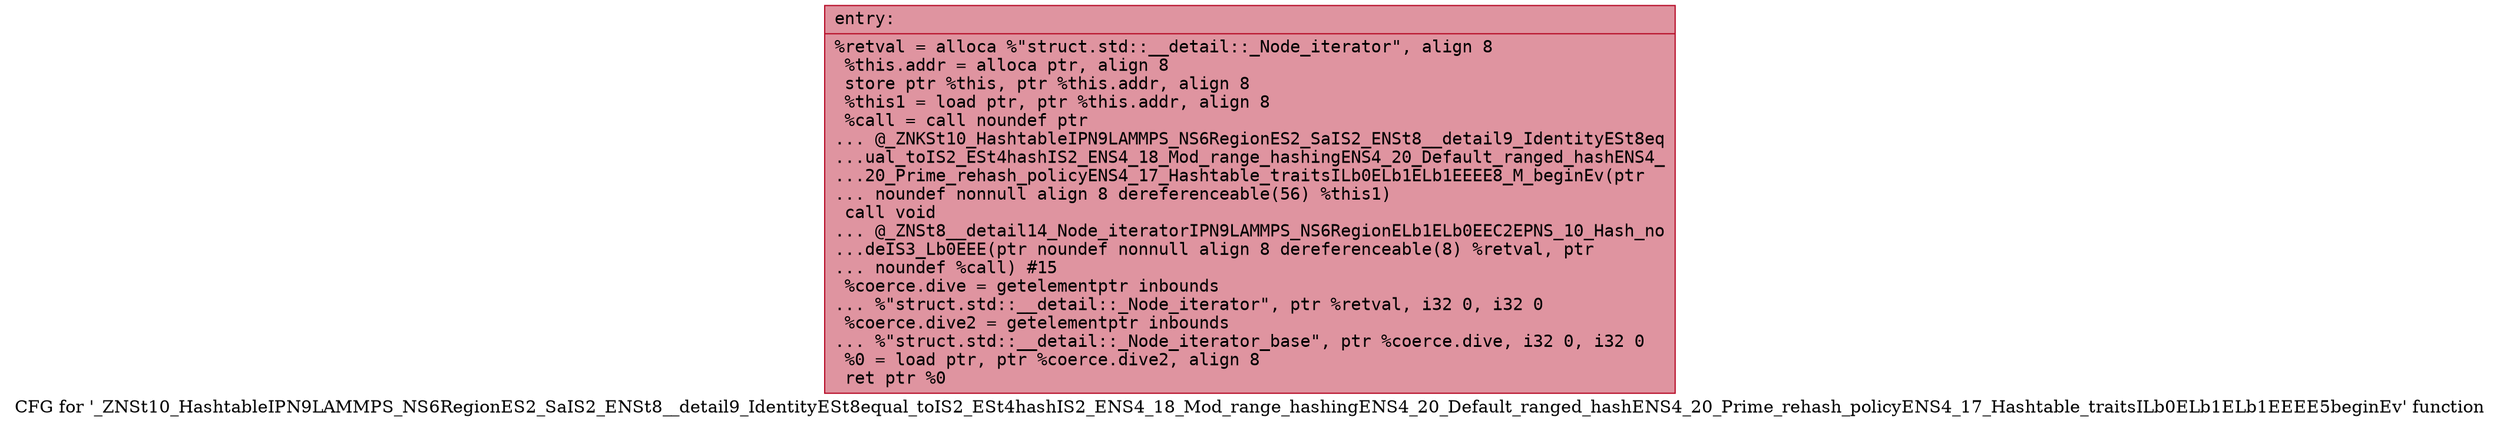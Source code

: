 digraph "CFG for '_ZNSt10_HashtableIPN9LAMMPS_NS6RegionES2_SaIS2_ENSt8__detail9_IdentityESt8equal_toIS2_ESt4hashIS2_ENS4_18_Mod_range_hashingENS4_20_Default_ranged_hashENS4_20_Prime_rehash_policyENS4_17_Hashtable_traitsILb0ELb1ELb1EEEE5beginEv' function" {
	label="CFG for '_ZNSt10_HashtableIPN9LAMMPS_NS6RegionES2_SaIS2_ENSt8__detail9_IdentityESt8equal_toIS2_ESt4hashIS2_ENS4_18_Mod_range_hashingENS4_20_Default_ranged_hashENS4_20_Prime_rehash_policyENS4_17_Hashtable_traitsILb0ELb1ELb1EEEE5beginEv' function";

	Node0x561837f0ad10 [shape=record,color="#b70d28ff", style=filled, fillcolor="#b70d2870" fontname="Courier",label="{entry:\l|  %retval = alloca %\"struct.std::__detail::_Node_iterator\", align 8\l  %this.addr = alloca ptr, align 8\l  store ptr %this, ptr %this.addr, align 8\l  %this1 = load ptr, ptr %this.addr, align 8\l  %call = call noundef ptr\l... @_ZNKSt10_HashtableIPN9LAMMPS_NS6RegionES2_SaIS2_ENSt8__detail9_IdentityESt8eq\l...ual_toIS2_ESt4hashIS2_ENS4_18_Mod_range_hashingENS4_20_Default_ranged_hashENS4_\l...20_Prime_rehash_policyENS4_17_Hashtable_traitsILb0ELb1ELb1EEEE8_M_beginEv(ptr\l... noundef nonnull align 8 dereferenceable(56) %this1)\l  call void\l... @_ZNSt8__detail14_Node_iteratorIPN9LAMMPS_NS6RegionELb1ELb0EEC2EPNS_10_Hash_no\l...deIS3_Lb0EEE(ptr noundef nonnull align 8 dereferenceable(8) %retval, ptr\l... noundef %call) #15\l  %coerce.dive = getelementptr inbounds\l... %\"struct.std::__detail::_Node_iterator\", ptr %retval, i32 0, i32 0\l  %coerce.dive2 = getelementptr inbounds\l... %\"struct.std::__detail::_Node_iterator_base\", ptr %coerce.dive, i32 0, i32 0\l  %0 = load ptr, ptr %coerce.dive2, align 8\l  ret ptr %0\l}"];
}
